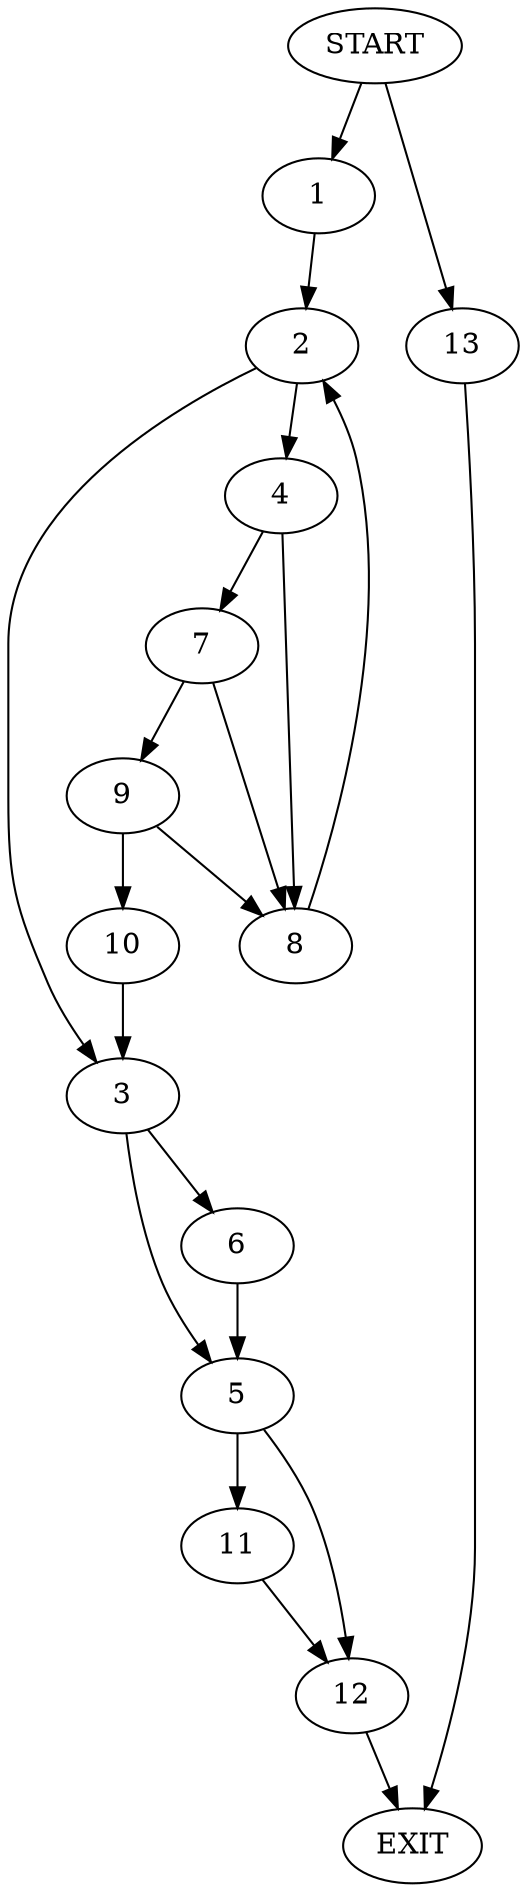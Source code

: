 digraph {
0 [label="START"]
14 [label="EXIT"]
0 -> 1
1 -> 2
2 -> 3
2 -> 4
3 -> 5
3 -> 6
4 -> 7
4 -> 8
7 -> 9
7 -> 8
8 -> 2
9 -> 10
9 -> 8
10 -> 3
6 -> 5
5 -> 11
5 -> 12
12 -> 14
11 -> 12
0 -> 13
13 -> 14
}
